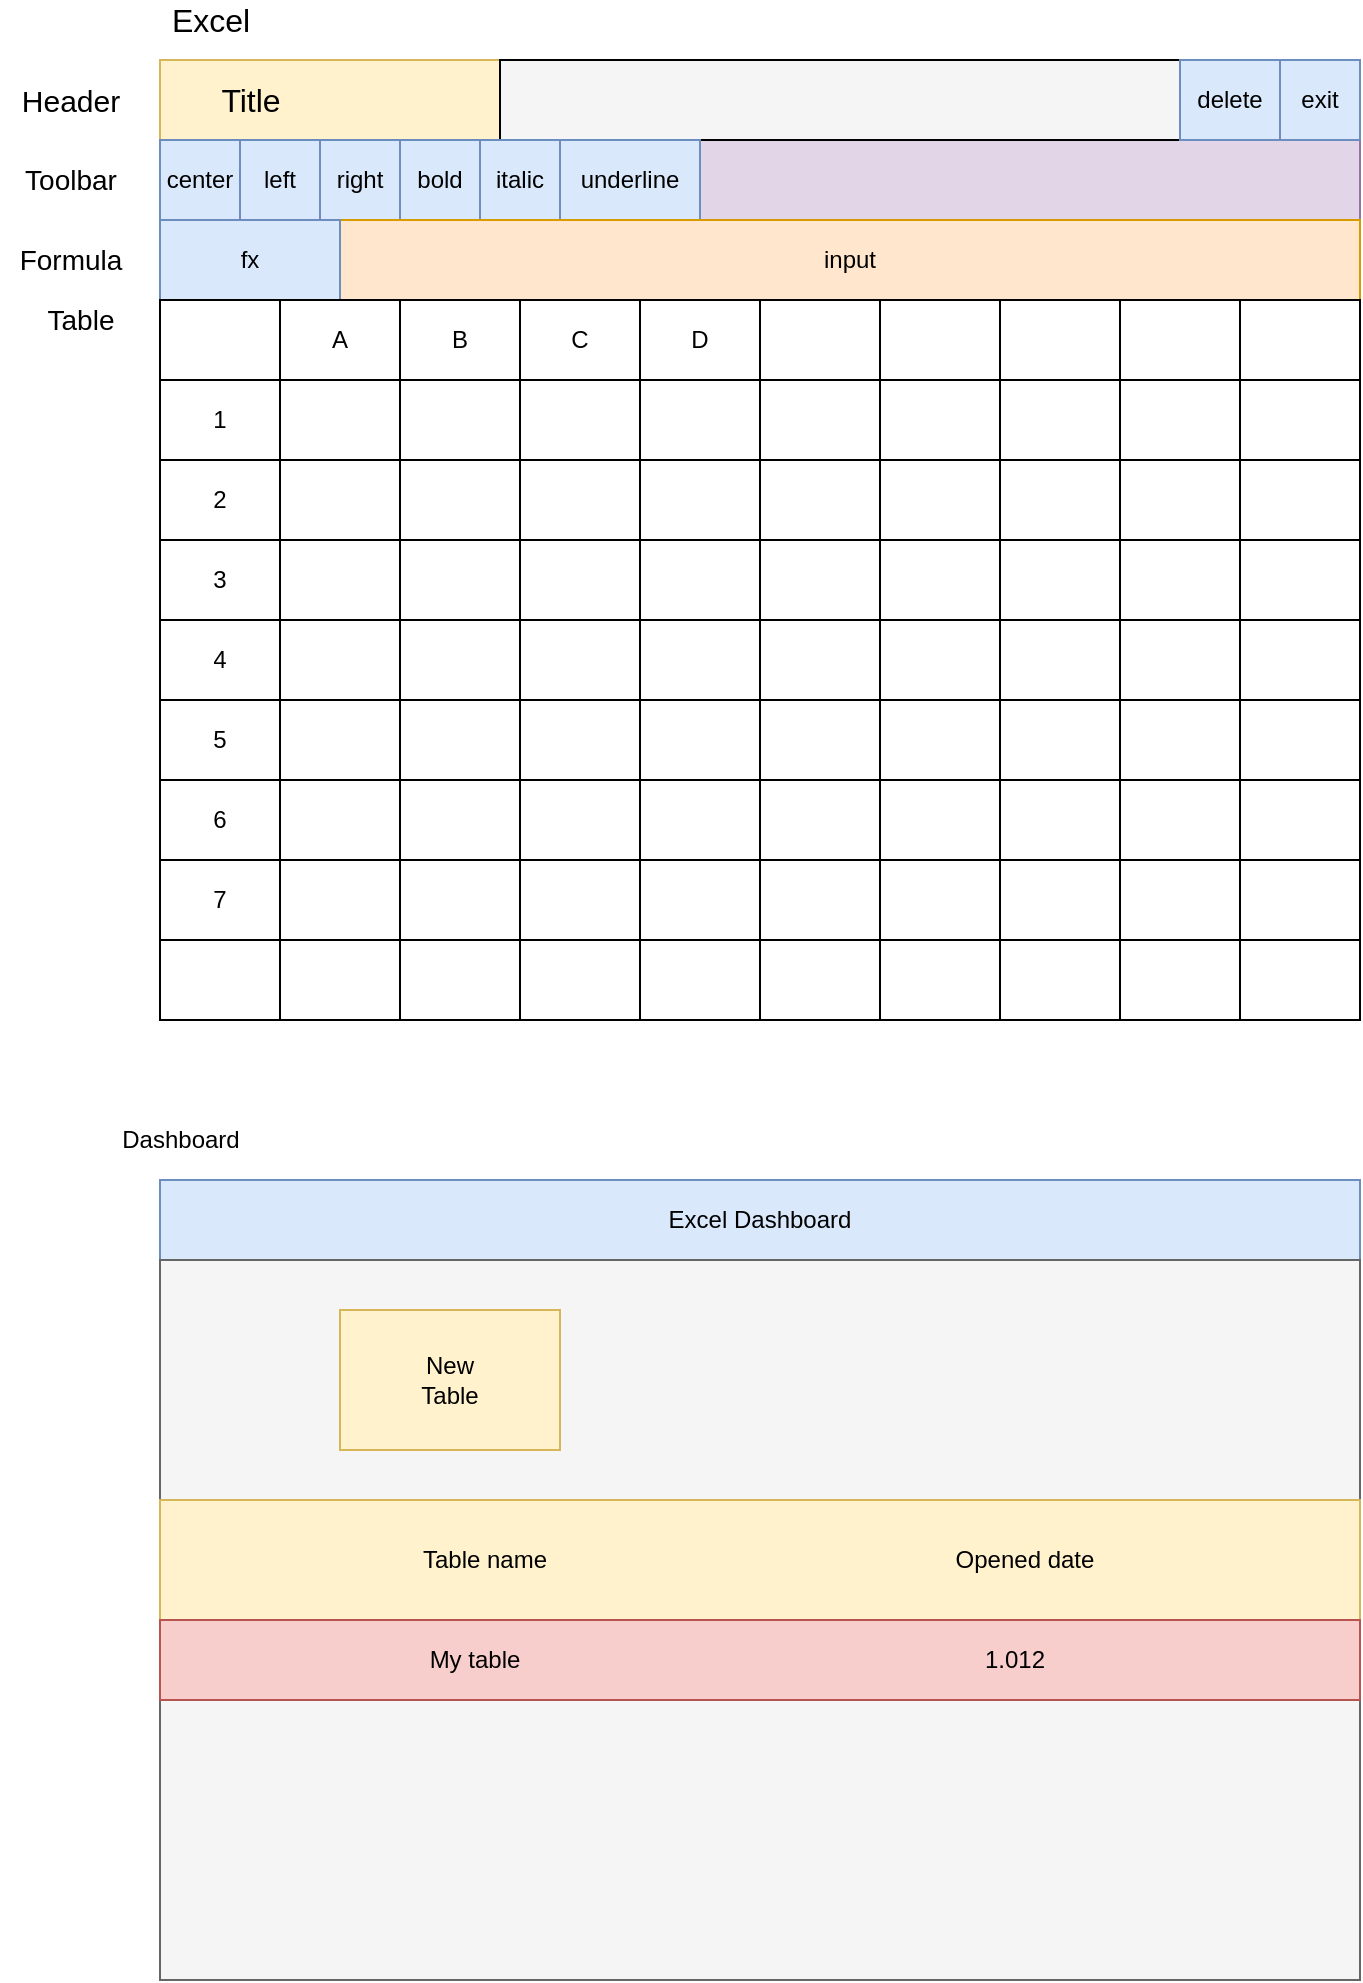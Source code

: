 <mxfile version="13.7.5" type="device" pages="4"><diagram id="By6VLhCHGWRV6b6TnlL9" name="excel"><mxGraphModel dx="868" dy="534" grid="1" gridSize="10" guides="1" tooltips="1" connect="1" arrows="1" fold="1" page="1" pageScale="1" pageWidth="850" pageHeight="1100" math="0" shadow="0"><root><mxCell id="0"/><mxCell id="1" parent="0"/><mxCell id="e_h21MHaizk1kBRIsVY8-16" value="" style="rounded=0;whiteSpace=wrap;html=1;fillColor=none;" parent="1" vertex="1"><mxGeometry x="160" y="40" width="600" height="480" as="geometry"/></mxCell><mxCell id="e_h21MHaizk1kBRIsVY8-17" value="&lt;font style=&quot;font-size: 16px&quot;&gt;Excel&lt;/font&gt;" style="text;html=1;align=center;verticalAlign=middle;resizable=0;points=[];autosize=1;" parent="1" vertex="1"><mxGeometry x="160" y="10" width="50" height="20" as="geometry"/></mxCell><mxCell id="e_h21MHaizk1kBRIsVY8-19" value="" style="rounded=0;whiteSpace=wrap;html=1;fillColor=#f5f5f5;strokeColor=#666666;fontColor=#333333;" parent="1" vertex="1"><mxGeometry x="160" y="40" width="600" height="40" as="geometry"/></mxCell><mxCell id="e_h21MHaizk1kBRIsVY8-20" value="&lt;font style=&quot;font-size: 15px&quot;&gt;Header&lt;/font&gt;" style="text;html=1;align=center;verticalAlign=middle;resizable=0;points=[];autosize=1;" parent="1" vertex="1"><mxGeometry x="85" y="50" width="60" height="20" as="geometry"/></mxCell><mxCell id="e_h21MHaizk1kBRIsVY8-22" value="" style="rounded=0;whiteSpace=wrap;html=1;fillColor=#e1d5e7;strokeColor=#9673a6;" parent="1" vertex="1"><mxGeometry x="160" y="80" width="600" height="40" as="geometry"/></mxCell><mxCell id="e_h21MHaizk1kBRIsVY8-23" value="&lt;font style=&quot;font-size: 14px&quot;&gt;Toolbar&lt;/font&gt;" style="text;html=1;align=center;verticalAlign=middle;resizable=0;points=[];autosize=1;" parent="1" vertex="1"><mxGeometry x="85" y="90" width="60" height="20" as="geometry"/></mxCell><mxCell id="e_h21MHaizk1kBRIsVY8-24" value="" style="rounded=0;whiteSpace=wrap;html=1;fillColor=none;" parent="1" vertex="1"><mxGeometry x="160" y="120" width="600" height="40" as="geometry"/></mxCell><mxCell id="e_h21MHaizk1kBRIsVY8-25" value="&lt;font style=&quot;font-size: 14px&quot;&gt;Formula&lt;/font&gt;" style="text;html=1;align=center;verticalAlign=middle;resizable=0;points=[];autosize=1;" parent="1" vertex="1"><mxGeometry x="80" y="130" width="70" height="20" as="geometry"/></mxCell><mxCell id="e_h21MHaizk1kBRIsVY8-26" value="" style="rounded=0;whiteSpace=wrap;html=1;fillColor=none;" parent="1" vertex="1"><mxGeometry x="160" y="160" width="600" height="360" as="geometry"/></mxCell><mxCell id="e_h21MHaizk1kBRIsVY8-27" value="&lt;font style=&quot;font-size: 14px&quot;&gt;Table&lt;/font&gt;" style="text;html=1;align=center;verticalAlign=middle;resizable=0;points=[];autosize=1;" parent="1" vertex="1"><mxGeometry x="95" y="160" width="50" height="20" as="geometry"/></mxCell><mxCell id="e_h21MHaizk1kBRIsVY8-28" value="" style="rounded=0;whiteSpace=wrap;html=1;fillColor=#fff2cc;strokeColor=#d6b656;" parent="1" vertex="1"><mxGeometry x="160" y="40" width="170" height="40" as="geometry"/></mxCell><mxCell id="e_h21MHaizk1kBRIsVY8-29" value="&lt;font style=&quot;font-size: 16px&quot;&gt;Title&lt;/font&gt;" style="text;html=1;align=center;verticalAlign=middle;resizable=0;points=[];autosize=1;" parent="1" vertex="1"><mxGeometry x="180" y="50" width="50" height="20" as="geometry"/></mxCell><mxCell id="e_h21MHaizk1kBRIsVY8-30" value="" style="rounded=0;whiteSpace=wrap;html=1;fillColor=none;" parent="1" vertex="1"><mxGeometry x="330" y="40" width="430" height="40" as="geometry"/></mxCell><mxCell id="e_h21MHaizk1kBRIsVY8-31" value="exit" style="rounded=0;whiteSpace=wrap;html=1;fillColor=#dae8fc;strokeColor=#6c8ebf;" parent="1" vertex="1"><mxGeometry x="720" y="40" width="40" height="40" as="geometry"/></mxCell><mxCell id="e_h21MHaizk1kBRIsVY8-32" value="delete" style="rounded=0;whiteSpace=wrap;html=1;fillColor=#dae8fc;strokeColor=#6c8ebf;" parent="1" vertex="1"><mxGeometry x="670" y="40" width="50" height="40" as="geometry"/></mxCell><mxCell id="e_h21MHaizk1kBRIsVY8-33" value="center" style="rounded=0;whiteSpace=wrap;html=1;fillColor=#dae8fc;strokeColor=#6c8ebf;" parent="1" vertex="1"><mxGeometry x="160" y="80" width="40" height="40" as="geometry"/></mxCell><mxCell id="e_h21MHaizk1kBRIsVY8-34" value="left" style="rounded=0;whiteSpace=wrap;html=1;fillColor=#dae8fc;strokeColor=#6c8ebf;" parent="1" vertex="1"><mxGeometry x="200" y="80" width="40" height="40" as="geometry"/></mxCell><mxCell id="e_h21MHaizk1kBRIsVY8-35" value="right" style="rounded=0;whiteSpace=wrap;html=1;fillColor=#dae8fc;strokeColor=#6c8ebf;" parent="1" vertex="1"><mxGeometry x="240" y="80" width="40" height="40" as="geometry"/></mxCell><mxCell id="e_h21MHaizk1kBRIsVY8-36" value="bold" style="rounded=0;whiteSpace=wrap;html=1;fillColor=#dae8fc;strokeColor=#6c8ebf;" parent="1" vertex="1"><mxGeometry x="280" y="80" width="40" height="40" as="geometry"/></mxCell><mxCell id="e_h21MHaizk1kBRIsVY8-37" value="italic" style="rounded=0;whiteSpace=wrap;html=1;fillColor=#dae8fc;strokeColor=#6c8ebf;" parent="1" vertex="1"><mxGeometry x="320" y="80" width="40" height="40" as="geometry"/></mxCell><mxCell id="e_h21MHaizk1kBRIsVY8-38" value="underline" style="rounded=0;whiteSpace=wrap;html=1;fillColor=#dae8fc;strokeColor=#6c8ebf;" parent="1" vertex="1"><mxGeometry x="360" y="80" width="70" height="40" as="geometry"/></mxCell><mxCell id="e_h21MHaizk1kBRIsVY8-39" value="input" style="rounded=0;whiteSpace=wrap;html=1;fillColor=#ffe6cc;strokeColor=#d79b00;" parent="1" vertex="1"><mxGeometry x="250" y="120" width="510" height="40" as="geometry"/></mxCell><mxCell id="e_h21MHaizk1kBRIsVY8-40" value="fx" style="rounded=0;whiteSpace=wrap;html=1;fillColor=#dae8fc;strokeColor=#6c8ebf;" parent="1" vertex="1"><mxGeometry x="160" y="120" width="90" height="40" as="geometry"/></mxCell><mxCell id="e_h21MHaizk1kBRIsVY8-172" value="" style="rounded=0;whiteSpace=wrap;html=1;fillColor=none;" parent="1" vertex="1"><mxGeometry x="700" y="160" width="60" height="40" as="geometry"/></mxCell><mxCell id="e_h21MHaizk1kBRIsVY8-173" value="" style="rounded=0;whiteSpace=wrap;html=1;fillColor=none;" parent="1" vertex="1"><mxGeometry x="700" y="200" width="60" height="40" as="geometry"/></mxCell><mxCell id="e_h21MHaizk1kBRIsVY8-174" value="" style="rounded=0;whiteSpace=wrap;html=1;fillColor=none;" parent="1" vertex="1"><mxGeometry x="700" y="240" width="60" height="40" as="geometry"/></mxCell><mxCell id="e_h21MHaizk1kBRIsVY8-175" value="" style="rounded=0;whiteSpace=wrap;html=1;fillColor=none;" parent="1" vertex="1"><mxGeometry x="700" y="280" width="60" height="40" as="geometry"/></mxCell><mxCell id="e_h21MHaizk1kBRIsVY8-176" value="" style="rounded=0;whiteSpace=wrap;html=1;fillColor=none;" parent="1" vertex="1"><mxGeometry x="700" y="320" width="60" height="40" as="geometry"/></mxCell><mxCell id="e_h21MHaizk1kBRIsVY8-177" value="" style="rounded=0;whiteSpace=wrap;html=1;fillColor=none;" parent="1" vertex="1"><mxGeometry x="700" y="360" width="60" height="40" as="geometry"/></mxCell><mxCell id="e_h21MHaizk1kBRIsVY8-178" value="" style="rounded=0;whiteSpace=wrap;html=1;fillColor=none;" parent="1" vertex="1"><mxGeometry x="700" y="400" width="60" height="40" as="geometry"/></mxCell><mxCell id="e_h21MHaizk1kBRIsVY8-179" value="" style="rounded=0;whiteSpace=wrap;html=1;fillColor=none;" parent="1" vertex="1"><mxGeometry x="700" y="440" width="60" height="40" as="geometry"/></mxCell><mxCell id="e_h21MHaizk1kBRIsVY8-180" value="" style="rounded=0;whiteSpace=wrap;html=1;fillColor=none;" parent="1" vertex="1"><mxGeometry x="700" y="480" width="60" height="40" as="geometry"/></mxCell><mxCell id="e_h21MHaizk1kBRIsVY8-41" value="" style="shape=table;html=1;whiteSpace=wrap;startSize=0;container=1;collapsible=0;childLayout=tableLayout;fillColor=none;" parent="1" vertex="1"><mxGeometry x="160" y="160" width="180" height="120" as="geometry"/></mxCell><mxCell id="e_h21MHaizk1kBRIsVY8-42" value="" style="shape=partialRectangle;html=1;whiteSpace=wrap;collapsible=0;dropTarget=0;pointerEvents=0;fillColor=none;top=0;left=0;bottom=0;right=0;points=[[0,0.5],[1,0.5]];portConstraint=eastwest;" parent="e_h21MHaizk1kBRIsVY8-41" vertex="1"><mxGeometry width="180" height="40" as="geometry"/></mxCell><mxCell id="e_h21MHaizk1kBRIsVY8-43" value="" style="shape=partialRectangle;html=1;whiteSpace=wrap;connectable=0;fillColor=none;top=0;left=0;bottom=0;right=0;overflow=hidden;" parent="e_h21MHaizk1kBRIsVY8-42" vertex="1"><mxGeometry width="60" height="40" as="geometry"/></mxCell><mxCell id="e_h21MHaizk1kBRIsVY8-44" value="A" style="shape=partialRectangle;html=1;whiteSpace=wrap;connectable=0;fillColor=none;top=0;left=0;bottom=0;right=0;overflow=hidden;" parent="e_h21MHaizk1kBRIsVY8-42" vertex="1"><mxGeometry x="60" width="60" height="40" as="geometry"/></mxCell><mxCell id="e_h21MHaizk1kBRIsVY8-45" value="B" style="shape=partialRectangle;html=1;whiteSpace=wrap;connectable=0;fillColor=none;top=0;left=0;bottom=0;right=0;overflow=hidden;" parent="e_h21MHaizk1kBRIsVY8-42" vertex="1"><mxGeometry x="120" width="60" height="40" as="geometry"/></mxCell><mxCell id="e_h21MHaizk1kBRIsVY8-46" value="" style="shape=partialRectangle;html=1;whiteSpace=wrap;collapsible=0;dropTarget=0;pointerEvents=0;fillColor=none;top=0;left=0;bottom=0;right=0;points=[[0,0.5],[1,0.5]];portConstraint=eastwest;" parent="e_h21MHaizk1kBRIsVY8-41" vertex="1"><mxGeometry y="40" width="180" height="40" as="geometry"/></mxCell><mxCell id="e_h21MHaizk1kBRIsVY8-47" value="1" style="shape=partialRectangle;html=1;whiteSpace=wrap;connectable=0;fillColor=none;top=0;left=0;bottom=0;right=0;overflow=hidden;" parent="e_h21MHaizk1kBRIsVY8-46" vertex="1"><mxGeometry width="60" height="40" as="geometry"/></mxCell><mxCell id="e_h21MHaizk1kBRIsVY8-48" value="" style="shape=partialRectangle;html=1;whiteSpace=wrap;connectable=0;fillColor=none;top=0;left=0;bottom=0;right=0;overflow=hidden;" parent="e_h21MHaizk1kBRIsVY8-46" vertex="1"><mxGeometry x="60" width="60" height="40" as="geometry"/></mxCell><mxCell id="e_h21MHaizk1kBRIsVY8-49" value="" style="shape=partialRectangle;html=1;whiteSpace=wrap;connectable=0;fillColor=none;top=0;left=0;bottom=0;right=0;overflow=hidden;" parent="e_h21MHaizk1kBRIsVY8-46" vertex="1"><mxGeometry x="120" width="60" height="40" as="geometry"/></mxCell><mxCell id="e_h21MHaizk1kBRIsVY8-50" value="" style="shape=partialRectangle;html=1;whiteSpace=wrap;collapsible=0;dropTarget=0;pointerEvents=0;fillColor=none;top=0;left=0;bottom=0;right=0;points=[[0,0.5],[1,0.5]];portConstraint=eastwest;" parent="e_h21MHaizk1kBRIsVY8-41" vertex="1"><mxGeometry y="80" width="180" height="40" as="geometry"/></mxCell><mxCell id="e_h21MHaizk1kBRIsVY8-51" value="2" style="shape=partialRectangle;html=1;whiteSpace=wrap;connectable=0;fillColor=none;top=0;left=0;bottom=0;right=0;overflow=hidden;" parent="e_h21MHaizk1kBRIsVY8-50" vertex="1"><mxGeometry width="60" height="40" as="geometry"/></mxCell><mxCell id="e_h21MHaizk1kBRIsVY8-52" value="" style="shape=partialRectangle;html=1;whiteSpace=wrap;connectable=0;fillColor=none;top=0;left=0;bottom=0;right=0;overflow=hidden;" parent="e_h21MHaizk1kBRIsVY8-50" vertex="1"><mxGeometry x="60" width="60" height="40" as="geometry"/></mxCell><mxCell id="e_h21MHaizk1kBRIsVY8-53" value="" style="shape=partialRectangle;html=1;whiteSpace=wrap;connectable=0;fillColor=none;top=0;left=0;bottom=0;right=0;overflow=hidden;" parent="e_h21MHaizk1kBRIsVY8-50" vertex="1"><mxGeometry x="120" width="60" height="40" as="geometry"/></mxCell><mxCell id="e_h21MHaizk1kBRIsVY8-54" value="" style="shape=table;html=1;whiteSpace=wrap;startSize=0;container=1;collapsible=0;childLayout=tableLayout;fillColor=none;" parent="1" vertex="1"><mxGeometry x="340" y="160" width="180" height="120" as="geometry"/></mxCell><mxCell id="e_h21MHaizk1kBRIsVY8-55" value="" style="shape=partialRectangle;html=1;whiteSpace=wrap;collapsible=0;dropTarget=0;pointerEvents=0;fillColor=none;top=0;left=0;bottom=0;right=0;points=[[0,0.5],[1,0.5]];portConstraint=eastwest;" parent="e_h21MHaizk1kBRIsVY8-54" vertex="1"><mxGeometry width="180" height="40" as="geometry"/></mxCell><mxCell id="e_h21MHaizk1kBRIsVY8-56" value="C" style="shape=partialRectangle;html=1;whiteSpace=wrap;connectable=0;fillColor=none;top=0;left=0;bottom=0;right=0;overflow=hidden;" parent="e_h21MHaizk1kBRIsVY8-55" vertex="1"><mxGeometry width="60" height="40" as="geometry"/></mxCell><mxCell id="e_h21MHaizk1kBRIsVY8-57" value="D" style="shape=partialRectangle;html=1;whiteSpace=wrap;connectable=0;fillColor=none;top=0;left=0;bottom=0;right=0;overflow=hidden;" parent="e_h21MHaizk1kBRIsVY8-55" vertex="1"><mxGeometry x="60" width="60" height="40" as="geometry"/></mxCell><mxCell id="e_h21MHaizk1kBRIsVY8-58" value="" style="shape=partialRectangle;html=1;whiteSpace=wrap;connectable=0;fillColor=none;top=0;left=0;bottom=0;right=0;overflow=hidden;" parent="e_h21MHaizk1kBRIsVY8-55" vertex="1"><mxGeometry x="120" width="60" height="40" as="geometry"/></mxCell><mxCell id="e_h21MHaizk1kBRIsVY8-59" value="" style="shape=partialRectangle;html=1;whiteSpace=wrap;collapsible=0;dropTarget=0;pointerEvents=0;fillColor=none;top=0;left=0;bottom=0;right=0;points=[[0,0.5],[1,0.5]];portConstraint=eastwest;" parent="e_h21MHaizk1kBRIsVY8-54" vertex="1"><mxGeometry y="40" width="180" height="40" as="geometry"/></mxCell><mxCell id="e_h21MHaizk1kBRIsVY8-60" value="" style="shape=partialRectangle;html=1;whiteSpace=wrap;connectable=0;fillColor=none;top=0;left=0;bottom=0;right=0;overflow=hidden;" parent="e_h21MHaizk1kBRIsVY8-59" vertex="1"><mxGeometry width="60" height="40" as="geometry"/></mxCell><mxCell id="e_h21MHaizk1kBRIsVY8-61" value="" style="shape=partialRectangle;html=1;whiteSpace=wrap;connectable=0;fillColor=none;top=0;left=0;bottom=0;right=0;overflow=hidden;" parent="e_h21MHaizk1kBRIsVY8-59" vertex="1"><mxGeometry x="60" width="60" height="40" as="geometry"/></mxCell><mxCell id="e_h21MHaizk1kBRIsVY8-62" value="" style="shape=partialRectangle;html=1;whiteSpace=wrap;connectable=0;fillColor=none;top=0;left=0;bottom=0;right=0;overflow=hidden;" parent="e_h21MHaizk1kBRIsVY8-59" vertex="1"><mxGeometry x="120" width="60" height="40" as="geometry"/></mxCell><mxCell id="e_h21MHaizk1kBRIsVY8-63" value="" style="shape=partialRectangle;html=1;whiteSpace=wrap;collapsible=0;dropTarget=0;pointerEvents=0;fillColor=none;top=0;left=0;bottom=0;right=0;points=[[0,0.5],[1,0.5]];portConstraint=eastwest;" parent="e_h21MHaizk1kBRIsVY8-54" vertex="1"><mxGeometry y="80" width="180" height="40" as="geometry"/></mxCell><mxCell id="e_h21MHaizk1kBRIsVY8-64" value="" style="shape=partialRectangle;html=1;whiteSpace=wrap;connectable=0;fillColor=none;top=0;left=0;bottom=0;right=0;overflow=hidden;" parent="e_h21MHaizk1kBRIsVY8-63" vertex="1"><mxGeometry width="60" height="40" as="geometry"/></mxCell><mxCell id="e_h21MHaizk1kBRIsVY8-65" value="" style="shape=partialRectangle;html=1;whiteSpace=wrap;connectable=0;fillColor=none;top=0;left=0;bottom=0;right=0;overflow=hidden;" parent="e_h21MHaizk1kBRIsVY8-63" vertex="1"><mxGeometry x="60" width="60" height="40" as="geometry"/></mxCell><mxCell id="e_h21MHaizk1kBRIsVY8-66" value="" style="shape=partialRectangle;html=1;whiteSpace=wrap;connectable=0;fillColor=none;top=0;left=0;bottom=0;right=0;overflow=hidden;" parent="e_h21MHaizk1kBRIsVY8-63" vertex="1"><mxGeometry x="120" width="60" height="40" as="geometry"/></mxCell><mxCell id="e_h21MHaizk1kBRIsVY8-67" value="" style="shape=table;html=1;whiteSpace=wrap;startSize=0;container=1;collapsible=0;childLayout=tableLayout;fillColor=none;" parent="1" vertex="1"><mxGeometry x="160" y="280" width="180" height="120" as="geometry"/></mxCell><mxCell id="e_h21MHaizk1kBRIsVY8-68" value="" style="shape=partialRectangle;html=1;whiteSpace=wrap;collapsible=0;dropTarget=0;pointerEvents=0;fillColor=none;top=0;left=0;bottom=0;right=0;points=[[0,0.5],[1,0.5]];portConstraint=eastwest;" parent="e_h21MHaizk1kBRIsVY8-67" vertex="1"><mxGeometry width="180" height="40" as="geometry"/></mxCell><mxCell id="e_h21MHaizk1kBRIsVY8-69" value="3" style="shape=partialRectangle;html=1;whiteSpace=wrap;connectable=0;fillColor=none;top=0;left=0;bottom=0;right=0;overflow=hidden;" parent="e_h21MHaizk1kBRIsVY8-68" vertex="1"><mxGeometry width="60" height="40" as="geometry"/></mxCell><mxCell id="e_h21MHaizk1kBRIsVY8-70" value="" style="shape=partialRectangle;html=1;whiteSpace=wrap;connectable=0;fillColor=none;top=0;left=0;bottom=0;right=0;overflow=hidden;" parent="e_h21MHaizk1kBRIsVY8-68" vertex="1"><mxGeometry x="60" width="60" height="40" as="geometry"/></mxCell><mxCell id="e_h21MHaizk1kBRIsVY8-71" value="" style="shape=partialRectangle;html=1;whiteSpace=wrap;connectable=0;fillColor=none;top=0;left=0;bottom=0;right=0;overflow=hidden;" parent="e_h21MHaizk1kBRIsVY8-68" vertex="1"><mxGeometry x="120" width="60" height="40" as="geometry"/></mxCell><mxCell id="e_h21MHaizk1kBRIsVY8-72" value="" style="shape=partialRectangle;html=1;whiteSpace=wrap;collapsible=0;dropTarget=0;pointerEvents=0;fillColor=none;top=0;left=0;bottom=0;right=0;points=[[0,0.5],[1,0.5]];portConstraint=eastwest;" parent="e_h21MHaizk1kBRIsVY8-67" vertex="1"><mxGeometry y="40" width="180" height="40" as="geometry"/></mxCell><mxCell id="e_h21MHaizk1kBRIsVY8-73" value="4" style="shape=partialRectangle;html=1;whiteSpace=wrap;connectable=0;fillColor=none;top=0;left=0;bottom=0;right=0;overflow=hidden;" parent="e_h21MHaizk1kBRIsVY8-72" vertex="1"><mxGeometry width="60" height="40" as="geometry"/></mxCell><mxCell id="e_h21MHaizk1kBRIsVY8-74" value="" style="shape=partialRectangle;html=1;whiteSpace=wrap;connectable=0;fillColor=none;top=0;left=0;bottom=0;right=0;overflow=hidden;" parent="e_h21MHaizk1kBRIsVY8-72" vertex="1"><mxGeometry x="60" width="60" height="40" as="geometry"/></mxCell><mxCell id="e_h21MHaizk1kBRIsVY8-75" value="" style="shape=partialRectangle;html=1;whiteSpace=wrap;connectable=0;fillColor=none;top=0;left=0;bottom=0;right=0;overflow=hidden;" parent="e_h21MHaizk1kBRIsVY8-72" vertex="1"><mxGeometry x="120" width="60" height="40" as="geometry"/></mxCell><mxCell id="e_h21MHaizk1kBRIsVY8-76" value="" style="shape=partialRectangle;html=1;whiteSpace=wrap;collapsible=0;dropTarget=0;pointerEvents=0;fillColor=none;top=0;left=0;bottom=0;right=0;points=[[0,0.5],[1,0.5]];portConstraint=eastwest;" parent="e_h21MHaizk1kBRIsVY8-67" vertex="1"><mxGeometry y="80" width="180" height="40" as="geometry"/></mxCell><mxCell id="e_h21MHaizk1kBRIsVY8-77" value="5" style="shape=partialRectangle;html=1;whiteSpace=wrap;connectable=0;fillColor=none;top=0;left=0;bottom=0;right=0;overflow=hidden;" parent="e_h21MHaizk1kBRIsVY8-76" vertex="1"><mxGeometry width="60" height="40" as="geometry"/></mxCell><mxCell id="e_h21MHaizk1kBRIsVY8-78" value="" style="shape=partialRectangle;html=1;whiteSpace=wrap;connectable=0;fillColor=none;top=0;left=0;bottom=0;right=0;overflow=hidden;" parent="e_h21MHaizk1kBRIsVY8-76" vertex="1"><mxGeometry x="60" width="60" height="40" as="geometry"/></mxCell><mxCell id="e_h21MHaizk1kBRIsVY8-79" value="" style="shape=partialRectangle;html=1;whiteSpace=wrap;connectable=0;fillColor=none;top=0;left=0;bottom=0;right=0;overflow=hidden;" parent="e_h21MHaizk1kBRIsVY8-76" vertex="1"><mxGeometry x="120" width="60" height="40" as="geometry"/></mxCell><mxCell id="e_h21MHaizk1kBRIsVY8-80" value="" style="shape=table;html=1;whiteSpace=wrap;startSize=0;container=1;collapsible=0;childLayout=tableLayout;fillColor=none;" parent="1" vertex="1"><mxGeometry x="520" y="160" width="180" height="120" as="geometry"/></mxCell><mxCell id="e_h21MHaizk1kBRIsVY8-81" value="" style="shape=partialRectangle;html=1;whiteSpace=wrap;collapsible=0;dropTarget=0;pointerEvents=0;fillColor=none;top=0;left=0;bottom=0;right=0;points=[[0,0.5],[1,0.5]];portConstraint=eastwest;" parent="e_h21MHaizk1kBRIsVY8-80" vertex="1"><mxGeometry width="180" height="40" as="geometry"/></mxCell><mxCell id="e_h21MHaizk1kBRIsVY8-82" value="" style="shape=partialRectangle;html=1;whiteSpace=wrap;connectable=0;fillColor=none;top=0;left=0;bottom=0;right=0;overflow=hidden;" parent="e_h21MHaizk1kBRIsVY8-81" vertex="1"><mxGeometry width="60" height="40" as="geometry"/></mxCell><mxCell id="e_h21MHaizk1kBRIsVY8-83" value="" style="shape=partialRectangle;html=1;whiteSpace=wrap;connectable=0;fillColor=none;top=0;left=0;bottom=0;right=0;overflow=hidden;" parent="e_h21MHaizk1kBRIsVY8-81" vertex="1"><mxGeometry x="60" width="60" height="40" as="geometry"/></mxCell><mxCell id="e_h21MHaizk1kBRIsVY8-84" value="" style="shape=partialRectangle;html=1;whiteSpace=wrap;connectable=0;fillColor=none;top=0;left=0;bottom=0;right=0;overflow=hidden;" parent="e_h21MHaizk1kBRIsVY8-81" vertex="1"><mxGeometry x="120" width="60" height="40" as="geometry"/></mxCell><mxCell id="e_h21MHaizk1kBRIsVY8-85" value="" style="shape=partialRectangle;html=1;whiteSpace=wrap;collapsible=0;dropTarget=0;pointerEvents=0;fillColor=none;top=0;left=0;bottom=0;right=0;points=[[0,0.5],[1,0.5]];portConstraint=eastwest;" parent="e_h21MHaizk1kBRIsVY8-80" vertex="1"><mxGeometry y="40" width="180" height="40" as="geometry"/></mxCell><mxCell id="e_h21MHaizk1kBRIsVY8-86" value="" style="shape=partialRectangle;html=1;whiteSpace=wrap;connectable=0;fillColor=none;top=0;left=0;bottom=0;right=0;overflow=hidden;" parent="e_h21MHaizk1kBRIsVY8-85" vertex="1"><mxGeometry width="60" height="40" as="geometry"/></mxCell><mxCell id="e_h21MHaizk1kBRIsVY8-87" value="" style="shape=partialRectangle;html=1;whiteSpace=wrap;connectable=0;fillColor=none;top=0;left=0;bottom=0;right=0;overflow=hidden;" parent="e_h21MHaizk1kBRIsVY8-85" vertex="1"><mxGeometry x="60" width="60" height="40" as="geometry"/></mxCell><mxCell id="e_h21MHaizk1kBRIsVY8-88" value="" style="shape=partialRectangle;html=1;whiteSpace=wrap;connectable=0;fillColor=none;top=0;left=0;bottom=0;right=0;overflow=hidden;" parent="e_h21MHaizk1kBRIsVY8-85" vertex="1"><mxGeometry x="120" width="60" height="40" as="geometry"/></mxCell><mxCell id="e_h21MHaizk1kBRIsVY8-89" value="" style="shape=partialRectangle;html=1;whiteSpace=wrap;collapsible=0;dropTarget=0;pointerEvents=0;fillColor=none;top=0;left=0;bottom=0;right=0;points=[[0,0.5],[1,0.5]];portConstraint=eastwest;" parent="e_h21MHaizk1kBRIsVY8-80" vertex="1"><mxGeometry y="80" width="180" height="40" as="geometry"/></mxCell><mxCell id="e_h21MHaizk1kBRIsVY8-90" value="" style="shape=partialRectangle;html=1;whiteSpace=wrap;connectable=0;fillColor=none;top=0;left=0;bottom=0;right=0;overflow=hidden;" parent="e_h21MHaizk1kBRIsVY8-89" vertex="1"><mxGeometry width="60" height="40" as="geometry"/></mxCell><mxCell id="e_h21MHaizk1kBRIsVY8-91" value="" style="shape=partialRectangle;html=1;whiteSpace=wrap;connectable=0;fillColor=none;top=0;left=0;bottom=0;right=0;overflow=hidden;" parent="e_h21MHaizk1kBRIsVY8-89" vertex="1"><mxGeometry x="60" width="60" height="40" as="geometry"/></mxCell><mxCell id="e_h21MHaizk1kBRIsVY8-92" value="" style="shape=partialRectangle;html=1;whiteSpace=wrap;connectable=0;fillColor=none;top=0;left=0;bottom=0;right=0;overflow=hidden;" parent="e_h21MHaizk1kBRIsVY8-89" vertex="1"><mxGeometry x="120" width="60" height="40" as="geometry"/></mxCell><mxCell id="e_h21MHaizk1kBRIsVY8-93" value="" style="shape=table;html=1;whiteSpace=wrap;startSize=0;container=1;collapsible=0;childLayout=tableLayout;fillColor=none;" parent="1" vertex="1"><mxGeometry x="340" y="280" width="180" height="120" as="geometry"/></mxCell><mxCell id="e_h21MHaizk1kBRIsVY8-94" value="" style="shape=partialRectangle;html=1;whiteSpace=wrap;collapsible=0;dropTarget=0;pointerEvents=0;fillColor=none;top=0;left=0;bottom=0;right=0;points=[[0,0.5],[1,0.5]];portConstraint=eastwest;" parent="e_h21MHaizk1kBRIsVY8-93" vertex="1"><mxGeometry width="180" height="40" as="geometry"/></mxCell><mxCell id="e_h21MHaizk1kBRIsVY8-95" value="" style="shape=partialRectangle;html=1;whiteSpace=wrap;connectable=0;fillColor=none;top=0;left=0;bottom=0;right=0;overflow=hidden;" parent="e_h21MHaizk1kBRIsVY8-94" vertex="1"><mxGeometry width="60" height="40" as="geometry"/></mxCell><mxCell id="e_h21MHaizk1kBRIsVY8-96" value="" style="shape=partialRectangle;html=1;whiteSpace=wrap;connectable=0;fillColor=none;top=0;left=0;bottom=0;right=0;overflow=hidden;" parent="e_h21MHaizk1kBRIsVY8-94" vertex="1"><mxGeometry x="60" width="60" height="40" as="geometry"/></mxCell><mxCell id="e_h21MHaizk1kBRIsVY8-97" value="" style="shape=partialRectangle;html=1;whiteSpace=wrap;connectable=0;fillColor=none;top=0;left=0;bottom=0;right=0;overflow=hidden;" parent="e_h21MHaizk1kBRIsVY8-94" vertex="1"><mxGeometry x="120" width="60" height="40" as="geometry"/></mxCell><mxCell id="e_h21MHaizk1kBRIsVY8-98" value="" style="shape=partialRectangle;html=1;whiteSpace=wrap;collapsible=0;dropTarget=0;pointerEvents=0;fillColor=none;top=0;left=0;bottom=0;right=0;points=[[0,0.5],[1,0.5]];portConstraint=eastwest;" parent="e_h21MHaizk1kBRIsVY8-93" vertex="1"><mxGeometry y="40" width="180" height="40" as="geometry"/></mxCell><mxCell id="e_h21MHaizk1kBRIsVY8-99" value="" style="shape=partialRectangle;html=1;whiteSpace=wrap;connectable=0;fillColor=none;top=0;left=0;bottom=0;right=0;overflow=hidden;" parent="e_h21MHaizk1kBRIsVY8-98" vertex="1"><mxGeometry width="60" height="40" as="geometry"/></mxCell><mxCell id="e_h21MHaizk1kBRIsVY8-100" value="" style="shape=partialRectangle;html=1;whiteSpace=wrap;connectable=0;fillColor=none;top=0;left=0;bottom=0;right=0;overflow=hidden;" parent="e_h21MHaizk1kBRIsVY8-98" vertex="1"><mxGeometry x="60" width="60" height="40" as="geometry"/></mxCell><mxCell id="e_h21MHaizk1kBRIsVY8-101" value="" style="shape=partialRectangle;html=1;whiteSpace=wrap;connectable=0;fillColor=none;top=0;left=0;bottom=0;right=0;overflow=hidden;" parent="e_h21MHaizk1kBRIsVY8-98" vertex="1"><mxGeometry x="120" width="60" height="40" as="geometry"/></mxCell><mxCell id="e_h21MHaizk1kBRIsVY8-102" value="" style="shape=partialRectangle;html=1;whiteSpace=wrap;collapsible=0;dropTarget=0;pointerEvents=0;fillColor=none;top=0;left=0;bottom=0;right=0;points=[[0,0.5],[1,0.5]];portConstraint=eastwest;" parent="e_h21MHaizk1kBRIsVY8-93" vertex="1"><mxGeometry y="80" width="180" height="40" as="geometry"/></mxCell><mxCell id="e_h21MHaizk1kBRIsVY8-103" value="" style="shape=partialRectangle;html=1;whiteSpace=wrap;connectable=0;fillColor=none;top=0;left=0;bottom=0;right=0;overflow=hidden;" parent="e_h21MHaizk1kBRIsVY8-102" vertex="1"><mxGeometry width="60" height="40" as="geometry"/></mxCell><mxCell id="e_h21MHaizk1kBRIsVY8-104" value="" style="shape=partialRectangle;html=1;whiteSpace=wrap;connectable=0;fillColor=none;top=0;left=0;bottom=0;right=0;overflow=hidden;" parent="e_h21MHaizk1kBRIsVY8-102" vertex="1"><mxGeometry x="60" width="60" height="40" as="geometry"/></mxCell><mxCell id="e_h21MHaizk1kBRIsVY8-105" value="" style="shape=partialRectangle;html=1;whiteSpace=wrap;connectable=0;fillColor=none;top=0;left=0;bottom=0;right=0;overflow=hidden;" parent="e_h21MHaizk1kBRIsVY8-102" vertex="1"><mxGeometry x="120" width="60" height="40" as="geometry"/></mxCell><mxCell id="e_h21MHaizk1kBRIsVY8-107" value="" style="shape=table;html=1;whiteSpace=wrap;startSize=0;container=1;collapsible=0;childLayout=tableLayout;fillColor=none;" parent="1" vertex="1"><mxGeometry x="520" y="280" width="180" height="120" as="geometry"/></mxCell><mxCell id="e_h21MHaizk1kBRIsVY8-108" value="" style="shape=partialRectangle;html=1;whiteSpace=wrap;collapsible=0;dropTarget=0;pointerEvents=0;fillColor=none;top=0;left=0;bottom=0;right=0;points=[[0,0.5],[1,0.5]];portConstraint=eastwest;" parent="e_h21MHaizk1kBRIsVY8-107" vertex="1"><mxGeometry width="180" height="40" as="geometry"/></mxCell><mxCell id="e_h21MHaizk1kBRIsVY8-109" value="" style="shape=partialRectangle;html=1;whiteSpace=wrap;connectable=0;fillColor=none;top=0;left=0;bottom=0;right=0;overflow=hidden;" parent="e_h21MHaizk1kBRIsVY8-108" vertex="1"><mxGeometry width="60" height="40" as="geometry"/></mxCell><mxCell id="e_h21MHaizk1kBRIsVY8-110" value="" style="shape=partialRectangle;html=1;whiteSpace=wrap;connectable=0;fillColor=none;top=0;left=0;bottom=0;right=0;overflow=hidden;" parent="e_h21MHaizk1kBRIsVY8-108" vertex="1"><mxGeometry x="60" width="60" height="40" as="geometry"/></mxCell><mxCell id="e_h21MHaizk1kBRIsVY8-111" value="" style="shape=partialRectangle;html=1;whiteSpace=wrap;connectable=0;fillColor=none;top=0;left=0;bottom=0;right=0;overflow=hidden;" parent="e_h21MHaizk1kBRIsVY8-108" vertex="1"><mxGeometry x="120" width="60" height="40" as="geometry"/></mxCell><mxCell id="e_h21MHaizk1kBRIsVY8-112" value="" style="shape=partialRectangle;html=1;whiteSpace=wrap;collapsible=0;dropTarget=0;pointerEvents=0;fillColor=none;top=0;left=0;bottom=0;right=0;points=[[0,0.5],[1,0.5]];portConstraint=eastwest;" parent="e_h21MHaizk1kBRIsVY8-107" vertex="1"><mxGeometry y="40" width="180" height="40" as="geometry"/></mxCell><mxCell id="e_h21MHaizk1kBRIsVY8-113" value="" style="shape=partialRectangle;html=1;whiteSpace=wrap;connectable=0;fillColor=none;top=0;left=0;bottom=0;right=0;overflow=hidden;" parent="e_h21MHaizk1kBRIsVY8-112" vertex="1"><mxGeometry width="60" height="40" as="geometry"/></mxCell><mxCell id="e_h21MHaizk1kBRIsVY8-114" value="" style="shape=partialRectangle;html=1;whiteSpace=wrap;connectable=0;fillColor=none;top=0;left=0;bottom=0;right=0;overflow=hidden;" parent="e_h21MHaizk1kBRIsVY8-112" vertex="1"><mxGeometry x="60" width="60" height="40" as="geometry"/></mxCell><mxCell id="e_h21MHaizk1kBRIsVY8-115" value="" style="shape=partialRectangle;html=1;whiteSpace=wrap;connectable=0;fillColor=none;top=0;left=0;bottom=0;right=0;overflow=hidden;" parent="e_h21MHaizk1kBRIsVY8-112" vertex="1"><mxGeometry x="120" width="60" height="40" as="geometry"/></mxCell><mxCell id="e_h21MHaizk1kBRIsVY8-116" value="" style="shape=partialRectangle;html=1;whiteSpace=wrap;collapsible=0;dropTarget=0;pointerEvents=0;fillColor=none;top=0;left=0;bottom=0;right=0;points=[[0,0.5],[1,0.5]];portConstraint=eastwest;" parent="e_h21MHaizk1kBRIsVY8-107" vertex="1"><mxGeometry y="80" width="180" height="40" as="geometry"/></mxCell><mxCell id="e_h21MHaizk1kBRIsVY8-117" value="" style="shape=partialRectangle;html=1;whiteSpace=wrap;connectable=0;fillColor=none;top=0;left=0;bottom=0;right=0;overflow=hidden;" parent="e_h21MHaizk1kBRIsVY8-116" vertex="1"><mxGeometry width="60" height="40" as="geometry"/></mxCell><mxCell id="e_h21MHaizk1kBRIsVY8-118" value="" style="shape=partialRectangle;html=1;whiteSpace=wrap;connectable=0;fillColor=none;top=0;left=0;bottom=0;right=0;overflow=hidden;" parent="e_h21MHaizk1kBRIsVY8-116" vertex="1"><mxGeometry x="60" width="60" height="40" as="geometry"/></mxCell><mxCell id="e_h21MHaizk1kBRIsVY8-119" value="" style="shape=partialRectangle;html=1;whiteSpace=wrap;connectable=0;fillColor=none;top=0;left=0;bottom=0;right=0;overflow=hidden;" parent="e_h21MHaizk1kBRIsVY8-116" vertex="1"><mxGeometry x="120" width="60" height="40" as="geometry"/></mxCell><mxCell id="e_h21MHaizk1kBRIsVY8-120" value="" style="shape=table;html=1;whiteSpace=wrap;startSize=0;container=1;collapsible=0;childLayout=tableLayout;fillColor=none;" parent="1" vertex="1"><mxGeometry x="160" y="400" width="180" height="120" as="geometry"/></mxCell><mxCell id="e_h21MHaizk1kBRIsVY8-121" value="" style="shape=partialRectangle;html=1;whiteSpace=wrap;collapsible=0;dropTarget=0;pointerEvents=0;fillColor=none;top=0;left=0;bottom=0;right=0;points=[[0,0.5],[1,0.5]];portConstraint=eastwest;" parent="e_h21MHaizk1kBRIsVY8-120" vertex="1"><mxGeometry width="180" height="40" as="geometry"/></mxCell><mxCell id="e_h21MHaizk1kBRIsVY8-122" value="6" style="shape=partialRectangle;html=1;whiteSpace=wrap;connectable=0;fillColor=none;top=0;left=0;bottom=0;right=0;overflow=hidden;" parent="e_h21MHaizk1kBRIsVY8-121" vertex="1"><mxGeometry width="60" height="40" as="geometry"/></mxCell><mxCell id="e_h21MHaizk1kBRIsVY8-123" value="" style="shape=partialRectangle;html=1;whiteSpace=wrap;connectable=0;fillColor=none;top=0;left=0;bottom=0;right=0;overflow=hidden;" parent="e_h21MHaizk1kBRIsVY8-121" vertex="1"><mxGeometry x="60" width="60" height="40" as="geometry"/></mxCell><mxCell id="e_h21MHaizk1kBRIsVY8-124" value="" style="shape=partialRectangle;html=1;whiteSpace=wrap;connectable=0;fillColor=none;top=0;left=0;bottom=0;right=0;overflow=hidden;" parent="e_h21MHaizk1kBRIsVY8-121" vertex="1"><mxGeometry x="120" width="60" height="40" as="geometry"/></mxCell><mxCell id="e_h21MHaizk1kBRIsVY8-125" value="" style="shape=partialRectangle;html=1;whiteSpace=wrap;collapsible=0;dropTarget=0;pointerEvents=0;fillColor=none;top=0;left=0;bottom=0;right=0;points=[[0,0.5],[1,0.5]];portConstraint=eastwest;" parent="e_h21MHaizk1kBRIsVY8-120" vertex="1"><mxGeometry y="40" width="180" height="40" as="geometry"/></mxCell><mxCell id="e_h21MHaizk1kBRIsVY8-126" value="7" style="shape=partialRectangle;html=1;whiteSpace=wrap;connectable=0;fillColor=none;top=0;left=0;bottom=0;right=0;overflow=hidden;" parent="e_h21MHaizk1kBRIsVY8-125" vertex="1"><mxGeometry width="60" height="40" as="geometry"/></mxCell><mxCell id="e_h21MHaizk1kBRIsVY8-127" value="" style="shape=partialRectangle;html=1;whiteSpace=wrap;connectable=0;fillColor=none;top=0;left=0;bottom=0;right=0;overflow=hidden;" parent="e_h21MHaizk1kBRIsVY8-125" vertex="1"><mxGeometry x="60" width="60" height="40" as="geometry"/></mxCell><mxCell id="e_h21MHaizk1kBRIsVY8-128" value="" style="shape=partialRectangle;html=1;whiteSpace=wrap;connectable=0;fillColor=none;top=0;left=0;bottom=0;right=0;overflow=hidden;" parent="e_h21MHaizk1kBRIsVY8-125" vertex="1"><mxGeometry x="120" width="60" height="40" as="geometry"/></mxCell><mxCell id="e_h21MHaizk1kBRIsVY8-129" value="" style="shape=partialRectangle;html=1;whiteSpace=wrap;collapsible=0;dropTarget=0;pointerEvents=0;fillColor=none;top=0;left=0;bottom=0;right=0;points=[[0,0.5],[1,0.5]];portConstraint=eastwest;" parent="e_h21MHaizk1kBRIsVY8-120" vertex="1"><mxGeometry y="80" width="180" height="40" as="geometry"/></mxCell><mxCell id="e_h21MHaizk1kBRIsVY8-130" value="" style="shape=partialRectangle;html=1;whiteSpace=wrap;connectable=0;fillColor=none;top=0;left=0;bottom=0;right=0;overflow=hidden;" parent="e_h21MHaizk1kBRIsVY8-129" vertex="1"><mxGeometry width="60" height="40" as="geometry"/></mxCell><mxCell id="e_h21MHaizk1kBRIsVY8-131" value="" style="shape=partialRectangle;html=1;whiteSpace=wrap;connectable=0;fillColor=none;top=0;left=0;bottom=0;right=0;overflow=hidden;" parent="e_h21MHaizk1kBRIsVY8-129" vertex="1"><mxGeometry x="60" width="60" height="40" as="geometry"/></mxCell><mxCell id="e_h21MHaizk1kBRIsVY8-132" value="" style="shape=partialRectangle;html=1;whiteSpace=wrap;connectable=0;fillColor=none;top=0;left=0;bottom=0;right=0;overflow=hidden;" parent="e_h21MHaizk1kBRIsVY8-129" vertex="1"><mxGeometry x="120" width="60" height="40" as="geometry"/></mxCell><mxCell id="e_h21MHaizk1kBRIsVY8-133" value="" style="shape=table;html=1;whiteSpace=wrap;startSize=0;container=1;collapsible=0;childLayout=tableLayout;fillColor=none;" parent="1" vertex="1"><mxGeometry x="340" y="400" width="180" height="120" as="geometry"/></mxCell><mxCell id="e_h21MHaizk1kBRIsVY8-134" value="" style="shape=partialRectangle;html=1;whiteSpace=wrap;collapsible=0;dropTarget=0;pointerEvents=0;fillColor=none;top=0;left=0;bottom=0;right=0;points=[[0,0.5],[1,0.5]];portConstraint=eastwest;" parent="e_h21MHaizk1kBRIsVY8-133" vertex="1"><mxGeometry width="180" height="40" as="geometry"/></mxCell><mxCell id="e_h21MHaizk1kBRIsVY8-135" value="" style="shape=partialRectangle;html=1;whiteSpace=wrap;connectable=0;fillColor=none;top=0;left=0;bottom=0;right=0;overflow=hidden;" parent="e_h21MHaizk1kBRIsVY8-134" vertex="1"><mxGeometry width="60" height="40" as="geometry"/></mxCell><mxCell id="e_h21MHaizk1kBRIsVY8-136" value="" style="shape=partialRectangle;html=1;whiteSpace=wrap;connectable=0;fillColor=none;top=0;left=0;bottom=0;right=0;overflow=hidden;" parent="e_h21MHaizk1kBRIsVY8-134" vertex="1"><mxGeometry x="60" width="60" height="40" as="geometry"/></mxCell><mxCell id="e_h21MHaizk1kBRIsVY8-137" value="" style="shape=partialRectangle;html=1;whiteSpace=wrap;connectable=0;fillColor=none;top=0;left=0;bottom=0;right=0;overflow=hidden;" parent="e_h21MHaizk1kBRIsVY8-134" vertex="1"><mxGeometry x="120" width="60" height="40" as="geometry"/></mxCell><mxCell id="e_h21MHaizk1kBRIsVY8-138" value="" style="shape=partialRectangle;html=1;whiteSpace=wrap;collapsible=0;dropTarget=0;pointerEvents=0;fillColor=none;top=0;left=0;bottom=0;right=0;points=[[0,0.5],[1,0.5]];portConstraint=eastwest;" parent="e_h21MHaizk1kBRIsVY8-133" vertex="1"><mxGeometry y="40" width="180" height="40" as="geometry"/></mxCell><mxCell id="e_h21MHaizk1kBRIsVY8-139" value="" style="shape=partialRectangle;html=1;whiteSpace=wrap;connectable=0;fillColor=none;top=0;left=0;bottom=0;right=0;overflow=hidden;" parent="e_h21MHaizk1kBRIsVY8-138" vertex="1"><mxGeometry width="60" height="40" as="geometry"/></mxCell><mxCell id="e_h21MHaizk1kBRIsVY8-140" value="" style="shape=partialRectangle;html=1;whiteSpace=wrap;connectable=0;fillColor=none;top=0;left=0;bottom=0;right=0;overflow=hidden;" parent="e_h21MHaizk1kBRIsVY8-138" vertex="1"><mxGeometry x="60" width="60" height="40" as="geometry"/></mxCell><mxCell id="e_h21MHaizk1kBRIsVY8-141" value="" style="shape=partialRectangle;html=1;whiteSpace=wrap;connectable=0;fillColor=none;top=0;left=0;bottom=0;right=0;overflow=hidden;" parent="e_h21MHaizk1kBRIsVY8-138" vertex="1"><mxGeometry x="120" width="60" height="40" as="geometry"/></mxCell><mxCell id="e_h21MHaizk1kBRIsVY8-142" value="" style="shape=partialRectangle;html=1;whiteSpace=wrap;collapsible=0;dropTarget=0;pointerEvents=0;fillColor=none;top=0;left=0;bottom=0;right=0;points=[[0,0.5],[1,0.5]];portConstraint=eastwest;" parent="e_h21MHaizk1kBRIsVY8-133" vertex="1"><mxGeometry y="80" width="180" height="40" as="geometry"/></mxCell><mxCell id="e_h21MHaizk1kBRIsVY8-143" value="" style="shape=partialRectangle;html=1;whiteSpace=wrap;connectable=0;fillColor=none;top=0;left=0;bottom=0;right=0;overflow=hidden;" parent="e_h21MHaizk1kBRIsVY8-142" vertex="1"><mxGeometry width="60" height="40" as="geometry"/></mxCell><mxCell id="e_h21MHaizk1kBRIsVY8-144" value="" style="shape=partialRectangle;html=1;whiteSpace=wrap;connectable=0;fillColor=none;top=0;left=0;bottom=0;right=0;overflow=hidden;" parent="e_h21MHaizk1kBRIsVY8-142" vertex="1"><mxGeometry x="60" width="60" height="40" as="geometry"/></mxCell><mxCell id="e_h21MHaizk1kBRIsVY8-145" value="" style="shape=partialRectangle;html=1;whiteSpace=wrap;connectable=0;fillColor=none;top=0;left=0;bottom=0;right=0;overflow=hidden;" parent="e_h21MHaizk1kBRIsVY8-142" vertex="1"><mxGeometry x="120" width="60" height="40" as="geometry"/></mxCell><mxCell id="e_h21MHaizk1kBRIsVY8-146" value="" style="shape=table;html=1;whiteSpace=wrap;startSize=0;container=1;collapsible=0;childLayout=tableLayout;fillColor=none;" parent="1" vertex="1"><mxGeometry x="520" y="400" width="180" height="120" as="geometry"/></mxCell><mxCell id="e_h21MHaizk1kBRIsVY8-147" value="" style="shape=partialRectangle;html=1;whiteSpace=wrap;collapsible=0;dropTarget=0;pointerEvents=0;fillColor=none;top=0;left=0;bottom=0;right=0;points=[[0,0.5],[1,0.5]];portConstraint=eastwest;" parent="e_h21MHaizk1kBRIsVY8-146" vertex="1"><mxGeometry width="180" height="40" as="geometry"/></mxCell><mxCell id="e_h21MHaizk1kBRIsVY8-148" value="" style="shape=partialRectangle;html=1;whiteSpace=wrap;connectable=0;fillColor=none;top=0;left=0;bottom=0;right=0;overflow=hidden;" parent="e_h21MHaizk1kBRIsVY8-147" vertex="1"><mxGeometry width="60" height="40" as="geometry"/></mxCell><mxCell id="e_h21MHaizk1kBRIsVY8-149" value="" style="shape=partialRectangle;html=1;whiteSpace=wrap;connectable=0;fillColor=none;top=0;left=0;bottom=0;right=0;overflow=hidden;" parent="e_h21MHaizk1kBRIsVY8-147" vertex="1"><mxGeometry x="60" width="60" height="40" as="geometry"/></mxCell><mxCell id="e_h21MHaizk1kBRIsVY8-150" value="" style="shape=partialRectangle;html=1;whiteSpace=wrap;connectable=0;fillColor=none;top=0;left=0;bottom=0;right=0;overflow=hidden;" parent="e_h21MHaizk1kBRIsVY8-147" vertex="1"><mxGeometry x="120" width="60" height="40" as="geometry"/></mxCell><mxCell id="e_h21MHaizk1kBRIsVY8-151" value="" style="shape=partialRectangle;html=1;whiteSpace=wrap;collapsible=0;dropTarget=0;pointerEvents=0;fillColor=none;top=0;left=0;bottom=0;right=0;points=[[0,0.5],[1,0.5]];portConstraint=eastwest;" parent="e_h21MHaizk1kBRIsVY8-146" vertex="1"><mxGeometry y="40" width="180" height="40" as="geometry"/></mxCell><mxCell id="e_h21MHaizk1kBRIsVY8-152" value="" style="shape=partialRectangle;html=1;whiteSpace=wrap;connectable=0;fillColor=none;top=0;left=0;bottom=0;right=0;overflow=hidden;" parent="e_h21MHaizk1kBRIsVY8-151" vertex="1"><mxGeometry width="60" height="40" as="geometry"/></mxCell><mxCell id="e_h21MHaizk1kBRIsVY8-153" value="" style="shape=partialRectangle;html=1;whiteSpace=wrap;connectable=0;fillColor=none;top=0;left=0;bottom=0;right=0;overflow=hidden;" parent="e_h21MHaizk1kBRIsVY8-151" vertex="1"><mxGeometry x="60" width="60" height="40" as="geometry"/></mxCell><mxCell id="e_h21MHaizk1kBRIsVY8-154" value="" style="shape=partialRectangle;html=1;whiteSpace=wrap;connectable=0;fillColor=none;top=0;left=0;bottom=0;right=0;overflow=hidden;" parent="e_h21MHaizk1kBRIsVY8-151" vertex="1"><mxGeometry x="120" width="60" height="40" as="geometry"/></mxCell><mxCell id="e_h21MHaizk1kBRIsVY8-155" value="" style="shape=partialRectangle;html=1;whiteSpace=wrap;collapsible=0;dropTarget=0;pointerEvents=0;fillColor=none;top=0;left=0;bottom=0;right=0;points=[[0,0.5],[1,0.5]];portConstraint=eastwest;" parent="e_h21MHaizk1kBRIsVY8-146" vertex="1"><mxGeometry y="80" width="180" height="40" as="geometry"/></mxCell><mxCell id="e_h21MHaizk1kBRIsVY8-156" value="" style="shape=partialRectangle;html=1;whiteSpace=wrap;connectable=0;fillColor=none;top=0;left=0;bottom=0;right=0;overflow=hidden;" parent="e_h21MHaizk1kBRIsVY8-155" vertex="1"><mxGeometry width="60" height="40" as="geometry"/></mxCell><mxCell id="e_h21MHaizk1kBRIsVY8-157" value="" style="shape=partialRectangle;html=1;whiteSpace=wrap;connectable=0;fillColor=none;top=0;left=0;bottom=0;right=0;overflow=hidden;" parent="e_h21MHaizk1kBRIsVY8-155" vertex="1"><mxGeometry x="60" width="60" height="40" as="geometry"/></mxCell><mxCell id="e_h21MHaizk1kBRIsVY8-158" value="" style="shape=partialRectangle;html=1;whiteSpace=wrap;connectable=0;fillColor=none;top=0;left=0;bottom=0;right=0;overflow=hidden;" parent="e_h21MHaizk1kBRIsVY8-155" vertex="1"><mxGeometry x="120" width="60" height="40" as="geometry"/></mxCell><mxCell id="xHThi9G0qlWnZqrbH5ga-1" value="Dashboard" style="text;html=1;align=center;verticalAlign=middle;resizable=0;points=[];autosize=1;" parent="1" vertex="1"><mxGeometry x="135" y="570" width="70" height="20" as="geometry"/></mxCell><mxCell id="xHThi9G0qlWnZqrbH5ga-2" value="" style="rounded=0;whiteSpace=wrap;html=1;fillColor=none;" parent="1" vertex="1"><mxGeometry x="160" y="600" width="600" height="400" as="geometry"/></mxCell><mxCell id="xHThi9G0qlWnZqrbH5ga-3" value="Excel Dashboard" style="rounded=0;whiteSpace=wrap;html=1;fillColor=#dae8fc;strokeColor=#6c8ebf;" parent="1" vertex="1"><mxGeometry x="160" y="600" width="600" height="40" as="geometry"/></mxCell><mxCell id="xHThi9G0qlWnZqrbH5ga-4" value="" style="rounded=0;whiteSpace=wrap;html=1;fillColor=#f5f5f5;strokeColor=#666666;fontColor=#333333;" parent="1" vertex="1"><mxGeometry x="160" y="640" width="600" height="120" as="geometry"/></mxCell><mxCell id="xHThi9G0qlWnZqrbH5ga-5" value="New&lt;br&gt;Table" style="rounded=0;whiteSpace=wrap;html=1;fillColor=#fff2cc;strokeColor=#d6b656;" parent="1" vertex="1"><mxGeometry x="250" y="665" width="110" height="70" as="geometry"/></mxCell><mxCell id="xHThi9G0qlWnZqrbH5ga-8" value="" style="rounded=0;whiteSpace=wrap;html=1;fillColor=#f5f5f5;strokeColor=#666666;fontColor=#333333;" parent="1" vertex="1"><mxGeometry x="160" y="760" width="600" height="240" as="geometry"/></mxCell><mxCell id="xHThi9G0qlWnZqrbH5ga-9" value="" style="rounded=0;whiteSpace=wrap;html=1;fillColor=#fff2cc;strokeColor=#d6b656;" parent="1" vertex="1"><mxGeometry x="160" y="760" width="600" height="60" as="geometry"/></mxCell><mxCell id="xHThi9G0qlWnZqrbH5ga-10" value="Table name" style="text;html=1;strokeColor=none;fillColor=none;align=center;verticalAlign=middle;whiteSpace=wrap;rounded=0;" parent="1" vertex="1"><mxGeometry x="285" y="780" width="75" height="20" as="geometry"/></mxCell><mxCell id="xHThi9G0qlWnZqrbH5ga-11" value="Opened date" style="text;html=1;strokeColor=none;fillColor=none;align=center;verticalAlign=middle;whiteSpace=wrap;rounded=0;" parent="1" vertex="1"><mxGeometry x="550" y="780" width="85" height="20" as="geometry"/></mxCell><mxCell id="xHThi9G0qlWnZqrbH5ga-12" value="" style="rounded=0;whiteSpace=wrap;html=1;fillColor=#f8cecc;strokeColor=#b85450;" parent="1" vertex="1"><mxGeometry x="160" y="820" width="600" height="40" as="geometry"/></mxCell><mxCell id="xHThi9G0qlWnZqrbH5ga-13" value="My table&lt;span style=&quot;color: rgba(0 , 0 , 0 , 0) ; font-family: monospace ; font-size: 0px&quot;&gt;%3CmxGraphModel%3E%3Croot%3E%3CmxCell%20id%3D%220%22%2F%3E%3CmxCell%20id%3D%221%22%20parent%3D%220%22%2F%3E%3CmxCell%20id%3D%222%22%20value%3D%22Table%20name%22%20style%3D%22text%3Bhtml%3D1%3BstrokeColor%3Dnone%3BfillColor%3Dnone%3Balign%3Dcenter%3BverticalAlign%3Dmiddle%3BwhiteSpace%3Dwrap%3Brounded%3D0%3B%22%20vertex%3D%221%22%20parent%3D%221%22%3E%3CmxGeometry%20x%3D%22285%22%20y%3D%22780%22%20width%3D%2275%22%20height%3D%2220%22%20as%3D%22geometry%22%2F%3E%3C%2FmxCell%3E%3C%2Froot%3E%3C%2FmxGraphModel%3E&lt;/span&gt;" style="text;html=1;strokeColor=none;fillColor=none;align=center;verticalAlign=middle;whiteSpace=wrap;rounded=0;" parent="1" vertex="1"><mxGeometry x="280" y="830" width="75" height="20" as="geometry"/></mxCell><mxCell id="xHThi9G0qlWnZqrbH5ga-14" value="1.012" style="text;html=1;strokeColor=none;fillColor=none;align=center;verticalAlign=middle;whiteSpace=wrap;rounded=0;" parent="1" vertex="1"><mxGeometry x="550" y="830" width="75" height="20" as="geometry"/></mxCell></root></mxGraphModel></diagram><diagram id="M72OpEeyV6JILUba9FPB" name="core logic"><mxGraphModel dx="868" dy="534" grid="1" gridSize="10" guides="1" tooltips="1" connect="1" arrows="1" fold="1" page="1" pageScale="1" pageWidth="850" pageHeight="1100" math="0" shadow="0"><root><mxCell id="Py1_MGFGfzAQiS8KavIu-0"/><mxCell id="Py1_MGFGfzAQiS8KavIu-1" parent="Py1_MGFGfzAQiS8KavIu-0"/><mxCell id="Py1_MGFGfzAQiS8KavIu-2" value="DOMListener" style="swimlane;fontStyle=1;align=center;verticalAlign=top;childLayout=stackLayout;horizontal=1;startSize=26;horizontalStack=0;resizeParent=1;resizeParentMax=0;resizeLast=0;collapsible=1;marginBottom=0;fillColor=none;" parent="Py1_MGFGfzAQiS8KavIu-1" vertex="1"><mxGeometry x="290" y="20" width="160" height="86" as="geometry"/></mxCell><mxCell id="Py1_MGFGfzAQiS8KavIu-3" value="+ field: type" style="text;strokeColor=none;fillColor=none;align=left;verticalAlign=top;spacingLeft=4;spacingRight=4;overflow=hidden;rotatable=0;points=[[0,0.5],[1,0.5]];portConstraint=eastwest;" parent="Py1_MGFGfzAQiS8KavIu-2" vertex="1"><mxGeometry y="26" width="160" height="26" as="geometry"/></mxCell><mxCell id="Py1_MGFGfzAQiS8KavIu-4" value="" style="line;strokeWidth=1;fillColor=none;align=left;verticalAlign=middle;spacingTop=-1;spacingLeft=3;spacingRight=3;rotatable=0;labelPosition=right;points=[];portConstraint=eastwest;" parent="Py1_MGFGfzAQiS8KavIu-2" vertex="1"><mxGeometry y="52" width="160" height="8" as="geometry"/></mxCell><mxCell id="Py1_MGFGfzAQiS8KavIu-5" value="+ method(type): type" style="text;strokeColor=none;fillColor=none;align=left;verticalAlign=top;spacingLeft=4;spacingRight=4;overflow=hidden;rotatable=0;points=[[0,0.5],[1,0.5]];portConstraint=eastwest;" parent="Py1_MGFGfzAQiS8KavIu-2" vertex="1"><mxGeometry y="60" width="160" height="26" as="geometry"/></mxCell><mxCell id="Py1_MGFGfzAQiS8KavIu-6" value="ExcelComponent" style="swimlane;fontStyle=1;align=center;verticalAlign=top;childLayout=stackLayout;horizontal=1;startSize=26;horizontalStack=0;resizeParent=1;resizeParentMax=0;resizeLast=0;collapsible=1;marginBottom=0;fillColor=none;" parent="Py1_MGFGfzAQiS8KavIu-1" vertex="1"><mxGeometry x="290" y="210" width="160" height="86" as="geometry"/></mxCell><mxCell id="Py1_MGFGfzAQiS8KavIu-7" value="+ field: type" style="text;strokeColor=none;fillColor=none;align=left;verticalAlign=top;spacingLeft=4;spacingRight=4;overflow=hidden;rotatable=0;points=[[0,0.5],[1,0.5]];portConstraint=eastwest;" parent="Py1_MGFGfzAQiS8KavIu-6" vertex="1"><mxGeometry y="26" width="160" height="26" as="geometry"/></mxCell><mxCell id="Py1_MGFGfzAQiS8KavIu-8" value="" style="line;strokeWidth=1;fillColor=none;align=left;verticalAlign=middle;spacingTop=-1;spacingLeft=3;spacingRight=3;rotatable=0;labelPosition=right;points=[];portConstraint=eastwest;" parent="Py1_MGFGfzAQiS8KavIu-6" vertex="1"><mxGeometry y="52" width="160" height="8" as="geometry"/></mxCell><mxCell id="Py1_MGFGfzAQiS8KavIu-9" value="+ method(type): type" style="text;strokeColor=none;fillColor=none;align=left;verticalAlign=top;spacingLeft=4;spacingRight=4;overflow=hidden;rotatable=0;points=[[0,0.5],[1,0.5]];portConstraint=eastwest;" parent="Py1_MGFGfzAQiS8KavIu-6" vertex="1"><mxGeometry y="60" width="160" height="26" as="geometry"/></mxCell><mxCell id="Py1_MGFGfzAQiS8KavIu-10" value="Extends" style="endArrow=block;endSize=16;endFill=0;html=1;exitX=0.5;exitY=0;exitDx=0;exitDy=0;entryX=0.463;entryY=1;entryDx=0;entryDy=0;entryPerimeter=0;" parent="Py1_MGFGfzAQiS8KavIu-1" source="Py1_MGFGfzAQiS8KavIu-6" target="Py1_MGFGfzAQiS8KavIu-5" edge="1"><mxGeometry width="160" relative="1" as="geometry"><mxPoint x="340" y="280" as="sourcePoint"/><mxPoint x="290" y="150" as="targetPoint"/></mxGeometry></mxCell><mxCell id="Py1_MGFGfzAQiS8KavIu-32" value="Extends" style="endArrow=block;endSize=16;endFill=0;html=1;exitX=0.5;exitY=0;exitDx=0;exitDy=0;entryX=0;entryY=0.808;entryDx=0;entryDy=0;entryPerimeter=0;" parent="Py1_MGFGfzAQiS8KavIu-1" source="Py1_MGFGfzAQiS8KavIu-28" target="Py1_MGFGfzAQiS8KavIu-9" edge="1"><mxGeometry width="160" relative="1" as="geometry"><mxPoint x="80" y="534" as="sourcePoint"/><mxPoint x="104.08" y="360" as="targetPoint"/></mxGeometry></mxCell><mxCell id="Py1_MGFGfzAQiS8KavIu-28" value="ExcelComponent" style="swimlane;fontStyle=1;align=center;verticalAlign=top;childLayout=stackLayout;horizontal=1;startSize=26;horizontalStack=0;resizeParent=1;resizeParentMax=0;resizeLast=0;collapsible=1;marginBottom=0;fillColor=none;" parent="Py1_MGFGfzAQiS8KavIu-1" vertex="1"><mxGeometry x="30" y="464" width="160" height="86" as="geometry"/></mxCell><mxCell id="Py1_MGFGfzAQiS8KavIu-29" value="+ field: type" style="text;strokeColor=none;fillColor=none;align=left;verticalAlign=top;spacingLeft=4;spacingRight=4;overflow=hidden;rotatable=0;points=[[0,0.5],[1,0.5]];portConstraint=eastwest;" parent="Py1_MGFGfzAQiS8KavIu-28" vertex="1"><mxGeometry y="26" width="160" height="26" as="geometry"/></mxCell><mxCell id="Py1_MGFGfzAQiS8KavIu-30" value="" style="line;strokeWidth=1;fillColor=none;align=left;verticalAlign=middle;spacingTop=-1;spacingLeft=3;spacingRight=3;rotatable=0;labelPosition=right;points=[];portConstraint=eastwest;" parent="Py1_MGFGfzAQiS8KavIu-28" vertex="1"><mxGeometry y="52" width="160" height="8" as="geometry"/></mxCell><mxCell id="Py1_MGFGfzAQiS8KavIu-31" value="+ method(type): type" style="text;strokeColor=none;fillColor=none;align=left;verticalAlign=top;spacingLeft=4;spacingRight=4;overflow=hidden;rotatable=0;points=[[0,0.5],[1,0.5]];portConstraint=eastwest;" parent="Py1_MGFGfzAQiS8KavIu-28" vertex="1"><mxGeometry y="60" width="160" height="26" as="geometry"/></mxCell><mxCell id="Py1_MGFGfzAQiS8KavIu-33" value="Extends" style="endArrow=block;endSize=16;endFill=0;html=1;exitX=0.5;exitY=0;exitDx=0;exitDy=0;entryX=0.188;entryY=1.154;entryDx=0;entryDy=0;entryPerimeter=0;" parent="Py1_MGFGfzAQiS8KavIu-1" source="Py1_MGFGfzAQiS8KavIu-34" target="Py1_MGFGfzAQiS8KavIu-9" edge="1"><mxGeometry width="160" relative="1" as="geometry"><mxPoint x="270" y="534" as="sourcePoint"/><mxPoint x="294.08" y="360" as="targetPoint"/></mxGeometry></mxCell><mxCell id="Py1_MGFGfzAQiS8KavIu-34" value="ExcelComponent" style="swimlane;fontStyle=1;align=center;verticalAlign=top;childLayout=stackLayout;horizontal=1;startSize=26;horizontalStack=0;resizeParent=1;resizeParentMax=0;resizeLast=0;collapsible=1;marginBottom=0;fillColor=none;" parent="Py1_MGFGfzAQiS8KavIu-1" vertex="1"><mxGeometry x="220" y="464" width="160" height="86" as="geometry"/></mxCell><mxCell id="Py1_MGFGfzAQiS8KavIu-35" value="+ field: type" style="text;strokeColor=none;fillColor=none;align=left;verticalAlign=top;spacingLeft=4;spacingRight=4;overflow=hidden;rotatable=0;points=[[0,0.5],[1,0.5]];portConstraint=eastwest;" parent="Py1_MGFGfzAQiS8KavIu-34" vertex="1"><mxGeometry y="26" width="160" height="26" as="geometry"/></mxCell><mxCell id="Py1_MGFGfzAQiS8KavIu-36" value="" style="line;strokeWidth=1;fillColor=none;align=left;verticalAlign=middle;spacingTop=-1;spacingLeft=3;spacingRight=3;rotatable=0;labelPosition=right;points=[];portConstraint=eastwest;" parent="Py1_MGFGfzAQiS8KavIu-34" vertex="1"><mxGeometry y="52" width="160" height="8" as="geometry"/></mxCell><mxCell id="Py1_MGFGfzAQiS8KavIu-37" value="+ method(type): type" style="text;strokeColor=none;fillColor=none;align=left;verticalAlign=top;spacingLeft=4;spacingRight=4;overflow=hidden;rotatable=0;points=[[0,0.5],[1,0.5]];portConstraint=eastwest;" parent="Py1_MGFGfzAQiS8KavIu-34" vertex="1"><mxGeometry y="60" width="160" height="26" as="geometry"/></mxCell><mxCell id="Py1_MGFGfzAQiS8KavIu-38" value="Extends" style="endArrow=block;endSize=16;endFill=0;html=1;exitX=0.5;exitY=0;exitDx=0;exitDy=0;entryX=0.575;entryY=0.962;entryDx=0;entryDy=0;entryPerimeter=0;" parent="Py1_MGFGfzAQiS8KavIu-1" source="Py1_MGFGfzAQiS8KavIu-39" target="Py1_MGFGfzAQiS8KavIu-9" edge="1"><mxGeometry width="160" relative="1" as="geometry"><mxPoint x="460" y="534" as="sourcePoint"/><mxPoint x="484.08" y="360" as="targetPoint"/></mxGeometry></mxCell><mxCell id="Py1_MGFGfzAQiS8KavIu-39" value="ExcelComponent" style="swimlane;fontStyle=1;align=center;verticalAlign=top;childLayout=stackLayout;horizontal=1;startSize=26;horizontalStack=0;resizeParent=1;resizeParentMax=0;resizeLast=0;collapsible=1;marginBottom=0;fillColor=none;" parent="Py1_MGFGfzAQiS8KavIu-1" vertex="1"><mxGeometry x="410" y="464" width="160" height="86" as="geometry"/></mxCell><mxCell id="Py1_MGFGfzAQiS8KavIu-40" value="+ field: type" style="text;strokeColor=none;fillColor=none;align=left;verticalAlign=top;spacingLeft=4;spacingRight=4;overflow=hidden;rotatable=0;points=[[0,0.5],[1,0.5]];portConstraint=eastwest;" parent="Py1_MGFGfzAQiS8KavIu-39" vertex="1"><mxGeometry y="26" width="160" height="26" as="geometry"/></mxCell><mxCell id="Py1_MGFGfzAQiS8KavIu-41" value="" style="line;strokeWidth=1;fillColor=none;align=left;verticalAlign=middle;spacingTop=-1;spacingLeft=3;spacingRight=3;rotatable=0;labelPosition=right;points=[];portConstraint=eastwest;" parent="Py1_MGFGfzAQiS8KavIu-39" vertex="1"><mxGeometry y="52" width="160" height="8" as="geometry"/></mxCell><mxCell id="Py1_MGFGfzAQiS8KavIu-42" value="+ method(type): type" style="text;strokeColor=none;fillColor=none;align=left;verticalAlign=top;spacingLeft=4;spacingRight=4;overflow=hidden;rotatable=0;points=[[0,0.5],[1,0.5]];portConstraint=eastwest;" parent="Py1_MGFGfzAQiS8KavIu-39" vertex="1"><mxGeometry y="60" width="160" height="26" as="geometry"/></mxCell><mxCell id="Py1_MGFGfzAQiS8KavIu-43" value="Extends" style="endArrow=block;endSize=16;endFill=0;html=1;exitX=0.5;exitY=0;exitDx=0;exitDy=0;entryX=1;entryY=0.5;entryDx=0;entryDy=0;" parent="Py1_MGFGfzAQiS8KavIu-1" source="Py1_MGFGfzAQiS8KavIu-44" target="Py1_MGFGfzAQiS8KavIu-9" edge="1"><mxGeometry width="160" relative="1" as="geometry"><mxPoint x="660" y="534" as="sourcePoint"/><mxPoint x="684.08" y="360" as="targetPoint"/></mxGeometry></mxCell><mxCell id="Py1_MGFGfzAQiS8KavIu-44" value="ExcelComponent" style="swimlane;fontStyle=1;align=center;verticalAlign=top;childLayout=stackLayout;horizontal=1;startSize=26;horizontalStack=0;resizeParent=1;resizeParentMax=0;resizeLast=0;collapsible=1;marginBottom=0;fillColor=none;" parent="Py1_MGFGfzAQiS8KavIu-1" vertex="1"><mxGeometry x="610" y="464" width="160" height="86" as="geometry"/></mxCell><mxCell id="Py1_MGFGfzAQiS8KavIu-45" value="+ field: type" style="text;strokeColor=none;fillColor=none;align=left;verticalAlign=top;spacingLeft=4;spacingRight=4;overflow=hidden;rotatable=0;points=[[0,0.5],[1,0.5]];portConstraint=eastwest;" parent="Py1_MGFGfzAQiS8KavIu-44" vertex="1"><mxGeometry y="26" width="160" height="26" as="geometry"/></mxCell><mxCell id="Py1_MGFGfzAQiS8KavIu-46" value="" style="line;strokeWidth=1;fillColor=none;align=left;verticalAlign=middle;spacingTop=-1;spacingLeft=3;spacingRight=3;rotatable=0;labelPosition=right;points=[];portConstraint=eastwest;" parent="Py1_MGFGfzAQiS8KavIu-44" vertex="1"><mxGeometry y="52" width="160" height="8" as="geometry"/></mxCell><mxCell id="Py1_MGFGfzAQiS8KavIu-47" value="+ method(type): type" style="text;strokeColor=none;fillColor=none;align=left;verticalAlign=top;spacingLeft=4;spacingRight=4;overflow=hidden;rotatable=0;points=[[0,0.5],[1,0.5]];portConstraint=eastwest;" parent="Py1_MGFGfzAQiS8KavIu-44" vertex="1"><mxGeometry y="60" width="160" height="26" as="geometry"/></mxCell><mxCell id="Py1_MGFGfzAQiS8KavIu-48" value="Excel" style="swimlane;fontStyle=1;align=center;verticalAlign=top;childLayout=stackLayout;horizontal=1;startSize=26;horizontalStack=0;resizeParent=1;resizeParentMax=0;resizeLast=0;collapsible=1;marginBottom=0;fillColor=none;" parent="Py1_MGFGfzAQiS8KavIu-1" vertex="1"><mxGeometry x="290" y="710" width="240" height="86" as="geometry"/></mxCell><mxCell id="Py1_MGFGfzAQiS8KavIu-49" value="+ field: type" style="text;strokeColor=none;fillColor=none;align=left;verticalAlign=top;spacingLeft=4;spacingRight=4;overflow=hidden;rotatable=0;points=[[0,0.5],[1,0.5]];portConstraint=eastwest;" parent="Py1_MGFGfzAQiS8KavIu-48" vertex="1"><mxGeometry y="26" width="240" height="26" as="geometry"/></mxCell><mxCell id="Py1_MGFGfzAQiS8KavIu-50" value="" style="line;strokeWidth=1;fillColor=none;align=left;verticalAlign=middle;spacingTop=-1;spacingLeft=3;spacingRight=3;rotatable=0;labelPosition=right;points=[];portConstraint=eastwest;" parent="Py1_MGFGfzAQiS8KavIu-48" vertex="1"><mxGeometry y="52" width="240" height="8" as="geometry"/></mxCell><mxCell id="Py1_MGFGfzAQiS8KavIu-51" value="+ method(type): type" style="text;strokeColor=none;fillColor=none;align=left;verticalAlign=top;spacingLeft=4;spacingRight=4;overflow=hidden;rotatable=0;points=[[0,0.5],[1,0.5]];portConstraint=eastwest;" parent="Py1_MGFGfzAQiS8KavIu-48" vertex="1"><mxGeometry y="60" width="240" height="26" as="geometry"/></mxCell><mxCell id="Py1_MGFGfzAQiS8KavIu-52" value="" style="endArrow=open;endFill=1;endSize=12;html=1;entryX=0.081;entryY=-0.012;entryDx=0;entryDy=0;entryPerimeter=0;" parent="Py1_MGFGfzAQiS8KavIu-1" source="Py1_MGFGfzAQiS8KavIu-31" target="Py1_MGFGfzAQiS8KavIu-48" edge="1"><mxGeometry width="160" relative="1" as="geometry"><mxPoint x="340" y="630" as="sourcePoint"/><mxPoint x="120" y="640" as="targetPoint"/></mxGeometry></mxCell><mxCell id="Py1_MGFGfzAQiS8KavIu-53" value="" style="endArrow=open;endFill=1;endSize=12;html=1;entryX=0.294;entryY=0.012;entryDx=0;entryDy=0;entryPerimeter=0;exitX=0.488;exitY=1.115;exitDx=0;exitDy=0;exitPerimeter=0;" parent="Py1_MGFGfzAQiS8KavIu-1" source="Py1_MGFGfzAQiS8KavIu-37" target="Py1_MGFGfzAQiS8KavIu-48" edge="1"><mxGeometry width="160" relative="1" as="geometry"><mxPoint x="134.587" y="560" as="sourcePoint"/><mxPoint x="312.96" y="718.968" as="targetPoint"/></mxGeometry></mxCell><mxCell id="Py1_MGFGfzAQiS8KavIu-54" value="" style="endArrow=open;endFill=1;endSize=12;html=1;entryX=0.644;entryY=-0.023;entryDx=0;entryDy=0;entryPerimeter=0;" parent="Py1_MGFGfzAQiS8KavIu-1" source="Py1_MGFGfzAQiS8KavIu-42" target="Py1_MGFGfzAQiS8KavIu-48" edge="1"><mxGeometry width="160" relative="1" as="geometry"><mxPoint x="308.08" y="562.99" as="sourcePoint"/><mxPoint x="347.04" y="721.032" as="targetPoint"/></mxGeometry></mxCell><mxCell id="Py1_MGFGfzAQiS8KavIu-55" value="" style="endArrow=open;endFill=1;endSize=12;html=1;" parent="Py1_MGFGfzAQiS8KavIu-1" source="Py1_MGFGfzAQiS8KavIu-47" target="Py1_MGFGfzAQiS8KavIu-48" edge="1"><mxGeometry width="160" relative="1" as="geometry"><mxPoint x="492.63" y="560" as="sourcePoint"/><mxPoint x="403.04" y="718.022" as="targetPoint"/></mxGeometry></mxCell></root></mxGraphModel></diagram><diagram id="Gk8shMe0AlEFYM2o3Nv0" name="adding event"><mxGraphModel dx="868" dy="534" grid="1" gridSize="10" guides="1" tooltips="1" connect="1" arrows="1" fold="1" page="1" pageScale="1" pageWidth="850" pageHeight="1100" math="0" shadow="0"><root><mxCell id="8F1PNQ0J4UIek8hh9cHb-0"/><mxCell id="8F1PNQ0J4UIek8hh9cHb-1" parent="8F1PNQ0J4UIek8hh9cHb-0"/><mxCell id="8F1PNQ0J4UIek8hh9cHb-2" value="Formula" style="swimlane;fontStyle=1;align=center;verticalAlign=top;childLayout=stackLayout;horizontal=1;startSize=26;horizontalStack=0;resizeParent=1;resizeParentMax=0;resizeLast=0;collapsible=1;marginBottom=0;fillColor=none;" parent="8F1PNQ0J4UIek8hh9cHb-1" vertex="1"><mxGeometry x="110" y="80" width="160" height="86" as="geometry"/></mxCell><mxCell id="8F1PNQ0J4UIek8hh9cHb-3" value="+name:String" style="text;strokeColor=none;fillColor=none;align=left;verticalAlign=top;spacingLeft=4;spacingRight=4;overflow=hidden;rotatable=0;points=[[0,0.5],[1,0.5]];portConstraint=eastwest;" parent="8F1PNQ0J4UIek8hh9cHb-2" vertex="1"><mxGeometry y="26" width="160" height="26" as="geometry"/></mxCell><mxCell id="8F1PNQ0J4UIek8hh9cHb-4" value="" style="line;strokeWidth=1;fillColor=none;align=left;verticalAlign=middle;spacingTop=-1;spacingLeft=3;spacingRight=3;rotatable=0;labelPosition=right;points=[];portConstraint=eastwest;" parent="8F1PNQ0J4UIek8hh9cHb-2" vertex="1"><mxGeometry y="52" width="160" height="8" as="geometry"/></mxCell><mxCell id="8F1PNQ0J4UIek8hh9cHb-5" value="+onInput(():void" style="text;strokeColor=none;fillColor=none;align=left;verticalAlign=top;spacingLeft=4;spacingRight=4;overflow=hidden;rotatable=0;points=[[0,0.5],[1,0.5]];portConstraint=eastwest;" parent="8F1PNQ0J4UIek8hh9cHb-2" vertex="1"><mxGeometry y="60" width="160" height="26" as="geometry"/></mxCell><mxCell id="8F1PNQ0J4UIek8hh9cHb-6" value="" style="endArrow=open;endFill=1;endSize=12;html=1;exitX=0.375;exitY=1.154;exitDx=0;exitDy=0;exitPerimeter=0;" parent="8F1PNQ0J4UIek8hh9cHb-1" source="8F1PNQ0J4UIek8hh9cHb-5" edge="1"><mxGeometry width="160" relative="1" as="geometry"><mxPoint x="350" y="280" as="sourcePoint"/><mxPoint x="360" y="279" as="targetPoint"/><Array as="points"><mxPoint x="170" y="280"/></Array></mxGeometry></mxCell><mxCell id="8F1PNQ0J4UIek8hh9cHb-7" value="onInput" style="text;html=1;align=center;verticalAlign=middle;resizable=0;points=[];autosize=1;" parent="8F1PNQ0J4UIek8hh9cHb-1" vertex="1"><mxGeometry x="190" y="260" width="60" height="20" as="geometry"/></mxCell><mxCell id="8F1PNQ0J4UIek8hh9cHb-8" value="DOMListener" style="swimlane;fontStyle=1;align=center;verticalAlign=top;childLayout=stackLayout;horizontal=1;startSize=26;horizontalStack=0;resizeParent=1;resizeParentMax=0;resizeLast=0;collapsible=1;marginBottom=0;fillColor=none;" parent="8F1PNQ0J4UIek8hh9cHb-1" vertex="1"><mxGeometry x="360" y="240" width="160" height="86" as="geometry"/></mxCell><mxCell id="8F1PNQ0J4UIek8hh9cHb-9" value="+name:String" style="text;strokeColor=none;fillColor=none;align=left;verticalAlign=top;spacingLeft=4;spacingRight=4;overflow=hidden;rotatable=0;points=[[0,0.5],[1,0.5]];portConstraint=eastwest;" parent="8F1PNQ0J4UIek8hh9cHb-8" vertex="1"><mxGeometry y="26" width="160" height="26" as="geometry"/></mxCell><mxCell id="8F1PNQ0J4UIek8hh9cHb-10" value="" style="line;strokeWidth=1;fillColor=none;align=left;verticalAlign=middle;spacingTop=-1;spacingLeft=3;spacingRight=3;rotatable=0;labelPosition=right;points=[];portConstraint=eastwest;" parent="8F1PNQ0J4UIek8hh9cHb-8" vertex="1"><mxGeometry y="52" width="160" height="8" as="geometry"/></mxCell><mxCell id="8F1PNQ0J4UIek8hh9cHb-11" value="+onInput(():void" style="text;strokeColor=none;fillColor=none;align=left;verticalAlign=top;spacingLeft=4;spacingRight=4;overflow=hidden;rotatable=0;points=[[0,0.5],[1,0.5]];portConstraint=eastwest;" parent="8F1PNQ0J4UIek8hh9cHb-8" vertex="1"><mxGeometry y="60" width="160" height="26" as="geometry"/></mxCell><mxCell id="8F1PNQ0J4UIek8hh9cHb-12" value="" style="endArrow=open;endFill=1;endSize=12;html=1;exitX=0.25;exitY=0;exitDx=0;exitDy=0;entryX=1;entryY=0.5;entryDx=0;entryDy=0;" parent="8F1PNQ0J4UIek8hh9cHb-1" source="8F1PNQ0J4UIek8hh9cHb-8" target="8F1PNQ0J4UIek8hh9cHb-3" edge="1"><mxGeometry width="160" relative="1" as="geometry"><mxPoint x="360" y="210" as="sourcePoint"/><mxPoint x="400" y="40" as="targetPoint"/><Array as="points"><mxPoint x="400" y="120"/></Array></mxGeometry></mxCell><mxCell id="8F1PNQ0J4UIek8hh9cHb-13" value="root.addEventListener(input)" style="text;html=1;align=center;verticalAlign=middle;resizable=0;points=[];autosize=1;" parent="8F1PNQ0J4UIek8hh9cHb-1" vertex="1"><mxGeometry x="410" y="180" width="170" height="20" as="geometry"/></mxCell></root></mxGraphModel></diagram><diagram id="kqjd02B6LOIdkeYKaD93" name="cell selection"><mxGraphModel dx="868" dy="534" grid="1" gridSize="10" guides="1" tooltips="1" connect="1" arrows="1" fold="1" page="1" pageScale="1" pageWidth="850" pageHeight="1100" math="0" shadow="0"><root><mxCell id="qLYFLdBXr3PksuYO2mSI-0"/><mxCell id="qLYFLdBXr3PksuYO2mSI-1" parent="qLYFLdBXr3PksuYO2mSI-0"/><mxCell id="qLYFLdBXr3PksuYO2mSI-2" value="TableSelection" style="swimlane;fontStyle=1;align=center;verticalAlign=top;childLayout=stackLayout;horizontal=1;startSize=26;horizontalStack=0;resizeParent=1;resizeParentMax=0;resizeLast=0;collapsible=1;marginBottom=0;" vertex="1" parent="qLYFLdBXr3PksuYO2mSI-1"><mxGeometry x="300" y="150" width="160" height="118" as="geometry"/></mxCell><mxCell id="qLYFLdBXr3PksuYO2mSI-3" value="group:Array&#10;+current:DOM Node" style="text;strokeColor=none;fillColor=none;align=left;verticalAlign=top;spacingLeft=4;spacingRight=4;overflow=hidden;rotatable=0;points=[[0,0.5],[1,0.5]];portConstraint=eastwest;" vertex="1" parent="qLYFLdBXr3PksuYO2mSI-2"><mxGeometry y="26" width="160" height="44" as="geometry"/></mxCell><mxCell id="qLYFLdBXr3PksuYO2mSI-4" value="" style="line;strokeWidth=1;fillColor=none;align=left;verticalAlign=middle;spacingTop=-1;spacingLeft=3;spacingRight=3;rotatable=0;labelPosition=right;points=[];portConstraint=eastwest;" vertex="1" parent="qLYFLdBXr3PksuYO2mSI-2"><mxGeometry y="70" width="160" height="8" as="geometry"/></mxCell><mxCell id="qLYFLdBXr3PksuYO2mSI-5" value="+select():void&#10;+selectGroup():void" style="text;strokeColor=none;fillColor=none;align=left;verticalAlign=top;spacingLeft=4;spacingRight=4;overflow=hidden;rotatable=0;points=[[0,0.5],[1,0.5]];portConstraint=eastwest;" vertex="1" parent="qLYFLdBXr3PksuYO2mSI-2"><mxGeometry y="78" width="160" height="40" as="geometry"/></mxCell><mxCell id="qLYFLdBXr3PksuYO2mSI-6" value="Table" style="swimlane;fontStyle=1;align=center;verticalAlign=top;childLayout=stackLayout;horizontal=1;startSize=26;horizontalStack=0;resizeParent=1;resizeParentMax=0;resizeLast=0;collapsible=1;marginBottom=0;" vertex="1" parent="qLYFLdBXr3PksuYO2mSI-1"><mxGeometry x="70" y="150" width="160" height="86" as="geometry"/></mxCell><mxCell id="qLYFLdBXr3PksuYO2mSI-7" value="+ field: type" style="text;strokeColor=none;fillColor=none;align=left;verticalAlign=top;spacingLeft=4;spacingRight=4;overflow=hidden;rotatable=0;points=[[0,0.5],[1,0.5]];portConstraint=eastwest;" vertex="1" parent="qLYFLdBXr3PksuYO2mSI-6"><mxGeometry y="26" width="160" height="26" as="geometry"/></mxCell><mxCell id="qLYFLdBXr3PksuYO2mSI-8" value="" style="line;strokeWidth=1;fillColor=none;align=left;verticalAlign=middle;spacingTop=-1;spacingLeft=3;spacingRight=3;rotatable=0;labelPosition=right;points=[];portConstraint=eastwest;" vertex="1" parent="qLYFLdBXr3PksuYO2mSI-6"><mxGeometry y="52" width="160" height="8" as="geometry"/></mxCell><mxCell id="qLYFLdBXr3PksuYO2mSI-9" value="+ method(type): type" style="text;strokeColor=none;fillColor=none;align=left;verticalAlign=top;spacingLeft=4;spacingRight=4;overflow=hidden;rotatable=0;points=[[0,0.5],[1,0.5]];portConstraint=eastwest;" vertex="1" parent="qLYFLdBXr3PksuYO2mSI-6"><mxGeometry y="60" width="160" height="26" as="geometry"/></mxCell></root></mxGraphModel></diagram></mxfile>